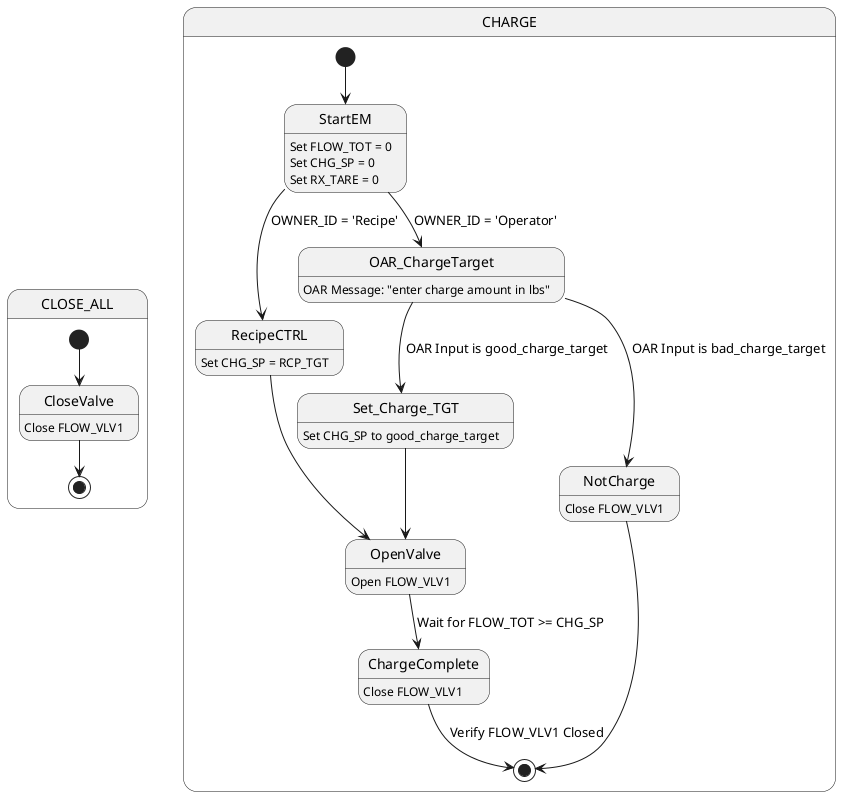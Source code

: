 
Definitions for all of the instances in this EM class enclosed in the Definitions folder.
Use a !include <instance path> to substitute Aliases/Parameter_path in this flowchart.
i.e. copy this to the code:
!include Definitions/S_EMC_CHARGE/R10-WTRCHG-EM.puml

@startuml


state CLOSE_ALL{

[*] --> CloseValve
CloseValve: Close FLOW_VLV1
CloseValve --> [*]

}

state CHARGE {

[*] --> StartEM

StartEM: Set FLOW_TOT = 0
StartEM: Set CHG_SP = 0
StartEM: Set RX_TARE = 0

StartEM --> RecipeCTRL: OWNER_ID = 'Recipe'
RecipeCTRL: Set CHG_SP = RCP_TGT

RecipeCTRL --> OpenValve

StartEM --> OAR_ChargeTarget: OWNER_ID = 'Operator'
OAR_ChargeTarget: OAR Message: "enter charge amount in lbs"

OAR_ChargeTarget --> NotCharge: OAR Input is bad_charge_target
OAR_ChargeTarget --> Set_Charge_TGT: OAR Input is good_charge_target

Set_Charge_TGT: Set CHG_SP to good_charge_target
Set_Charge_TGT --> OpenValve


NotCharge: Close FLOW_VLV1

OpenValve: Open FLOW_VLV1

OpenValve --> ChargeComplete: Wait for FLOW_TOT >= CHG_SP

ChargeComplete: Close FLOW_VLV1
ChargeComplete --> [*]: Verify FLOW_VLV1 Closed
NotCharge --> [*]

}

@enduml

# CHG_TGT is an OP, it can be read/write with OtherAttribute
# FLOW_TOT can be OtherAttribute too, or IndicationAttribute if declare tag = 'FQIC-####' and attr_path = 'TOTAL'
# FLOW_VLV1 is PositionAttribute